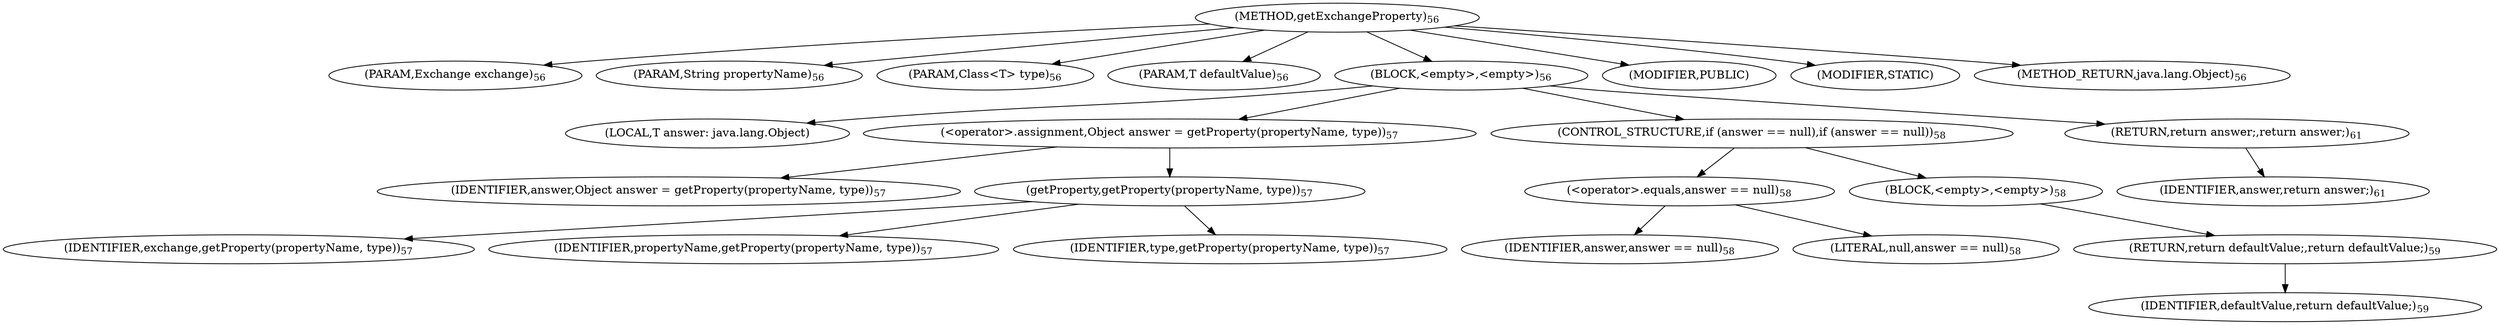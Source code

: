 digraph "getExchangeProperty" {  
"24" [label = <(METHOD,getExchangeProperty)<SUB>56</SUB>> ]
"25" [label = <(PARAM,Exchange exchange)<SUB>56</SUB>> ]
"26" [label = <(PARAM,String propertyName)<SUB>56</SUB>> ]
"27" [label = <(PARAM,Class&lt;T&gt; type)<SUB>56</SUB>> ]
"28" [label = <(PARAM,T defaultValue)<SUB>56</SUB>> ]
"29" [label = <(BLOCK,&lt;empty&gt;,&lt;empty&gt;)<SUB>56</SUB>> ]
"30" [label = <(LOCAL,T answer: java.lang.Object)> ]
"31" [label = <(&lt;operator&gt;.assignment,Object answer = getProperty(propertyName, type))<SUB>57</SUB>> ]
"32" [label = <(IDENTIFIER,answer,Object answer = getProperty(propertyName, type))<SUB>57</SUB>> ]
"33" [label = <(getProperty,getProperty(propertyName, type))<SUB>57</SUB>> ]
"34" [label = <(IDENTIFIER,exchange,getProperty(propertyName, type))<SUB>57</SUB>> ]
"35" [label = <(IDENTIFIER,propertyName,getProperty(propertyName, type))<SUB>57</SUB>> ]
"36" [label = <(IDENTIFIER,type,getProperty(propertyName, type))<SUB>57</SUB>> ]
"37" [label = <(CONTROL_STRUCTURE,if (answer == null),if (answer == null))<SUB>58</SUB>> ]
"38" [label = <(&lt;operator&gt;.equals,answer == null)<SUB>58</SUB>> ]
"39" [label = <(IDENTIFIER,answer,answer == null)<SUB>58</SUB>> ]
"40" [label = <(LITERAL,null,answer == null)<SUB>58</SUB>> ]
"41" [label = <(BLOCK,&lt;empty&gt;,&lt;empty&gt;)<SUB>58</SUB>> ]
"42" [label = <(RETURN,return defaultValue;,return defaultValue;)<SUB>59</SUB>> ]
"43" [label = <(IDENTIFIER,defaultValue,return defaultValue;)<SUB>59</SUB>> ]
"44" [label = <(RETURN,return answer;,return answer;)<SUB>61</SUB>> ]
"45" [label = <(IDENTIFIER,answer,return answer;)<SUB>61</SUB>> ]
"46" [label = <(MODIFIER,PUBLIC)> ]
"47" [label = <(MODIFIER,STATIC)> ]
"48" [label = <(METHOD_RETURN,java.lang.Object)<SUB>56</SUB>> ]
  "24" -> "25" 
  "24" -> "26" 
  "24" -> "27" 
  "24" -> "28" 
  "24" -> "29" 
  "24" -> "46" 
  "24" -> "47" 
  "24" -> "48" 
  "29" -> "30" 
  "29" -> "31" 
  "29" -> "37" 
  "29" -> "44" 
  "31" -> "32" 
  "31" -> "33" 
  "33" -> "34" 
  "33" -> "35" 
  "33" -> "36" 
  "37" -> "38" 
  "37" -> "41" 
  "38" -> "39" 
  "38" -> "40" 
  "41" -> "42" 
  "42" -> "43" 
  "44" -> "45" 
}
